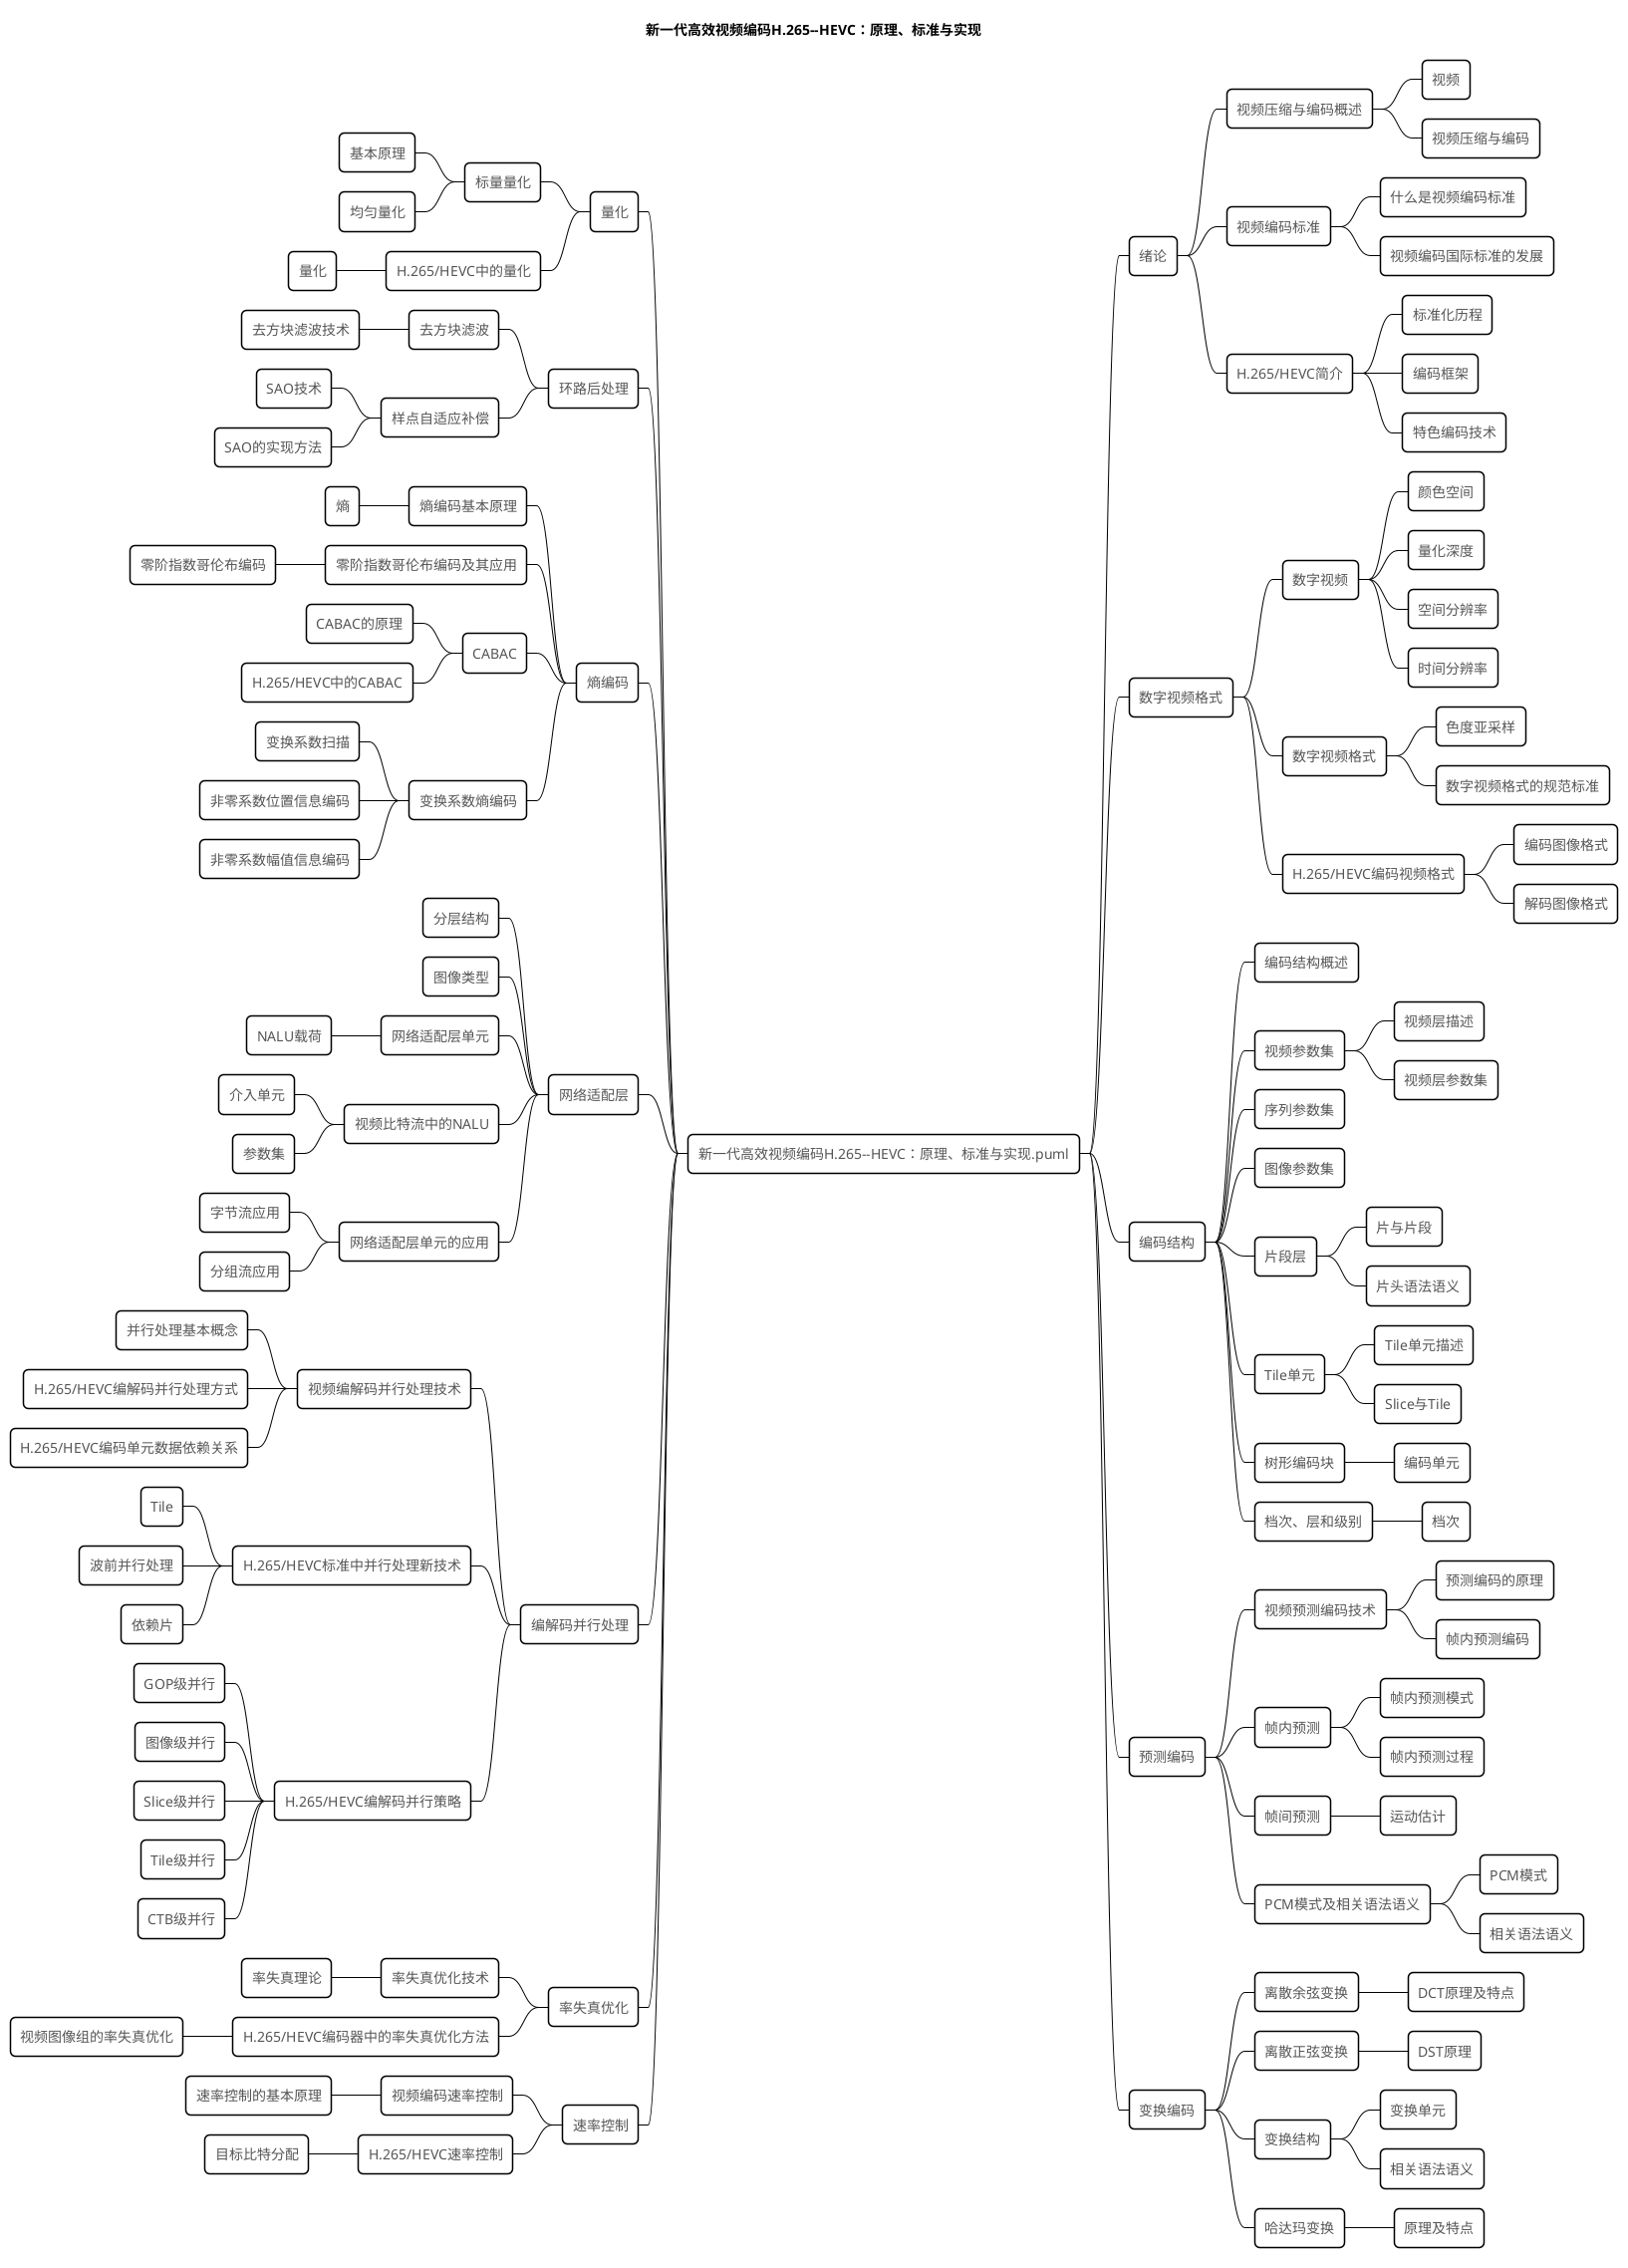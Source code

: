 
@startmindmap

' https://www.processon.com/view/5f327b96f346fb71846b7d19?fromnew=1#map

<style>
mindmapDiagram {
  BackgroundColor white
  LineColor black
  RoundCorner 10
  FontColor #555
}
</style>

title 新一代高效视频编码H.265--HEVC：原理、标准与实现

* 新一代高效视频编码H.265--HEVC：原理、标准与实现.puml

** 绪论
*** 视频压缩与编码概述
**** 视频
**** 视频压缩与编码
*** 视频编码标准
**** 什么是视频编码标准
**** 视频编码国际标准的发展
*** H.265/HEVC简介
**** 标准化历程
**** 编码框架
**** 特色编码技术

** 数字视频格式
*** 数字视频
**** 颜色空间
**** 量化深度
**** 空间分辨率
**** 时间分辨率
*** 数字视频格式
**** 色度亚采样
**** 数字视频格式的规范标准
*** H.265/HEVC编码视频格式
**** 编码图像格式
**** 解码图像格式

** 编码结构
*** 编码结构概述
*** 视频参数集
**** 视频层描述
**** 视频层参数集
*** 序列参数集
*** 图像参数集
*** 片段层
**** 片与片段
**** 片头语法语义
*** Tile单元
**** Tile单元描述
**** Slice与Tile
*** 树形编码块
**** 编码单元
*** 档次、层和级别
**** 档次

** 预测编码
*** 视频预测编码技术
**** 预测编码的原理
**** 帧内预测编码
*** 帧内预测
**** 帧内预测模式
**** 帧内预测过程
*** 帧间预测
**** 运动估计
*** PCM模式及相关语法语义
**** PCM模式
**** 相关语法语义

** 变换编码
*** 离散余弦变换
**** DCT原理及特点
*** 离散正弦变换
**** DST原理
*** 变换结构
**** 变换单元
**** 相关语法语义
*** 哈达玛变换
**** 原理及特点

left side

** 量化
*** 标量量化
**** 基本原理
**** 均匀量化
*** H.265/HEVC中的量化
**** 量化

** 环路后处理
*** 去方块滤波
**** 去方块滤波技术
*** 样点自适应补偿
**** SAO技术
**** SAO的实现方法

** 熵编码
*** 熵编码基本原理
**** 熵
*** 零阶指数哥伦布编码及其应用
**** 零阶指数哥伦布编码
*** CABAC
**** CABAC的原理
**** H.265/HEVC中的CABAC
*** 变换系数熵编码
**** 变换系数扫描
**** 非零系数位置信息编码
**** 非零系数幅值信息编码

** 网络适配层
*** 分层结构
*** 图像类型
*** 网络适配层单元
**** NALU载荷
*** 视频比特流中的NALU
**** 介入单元
**** 参数集
*** 网络适配层单元的应用
**** 字节流应用
**** 分组流应用

** 编解码并行处理
*** 视频编解码并行处理技术
**** 并行处理基本概念
**** H.265/HEVC编解码并行处理方式
**** H.265/HEVC编码单元数据依赖关系
*** H.265/HEVC标准中并行处理新技术
**** Tile
**** 波前并行处理
**** 依赖片
*** H.265/HEVC编解码并行策略
**** GOP级并行
**** 图像级并行
**** Slice级并行
**** Tile级并行
**** CTB级并行

** 率失真优化
*** 率失真优化技术
**** 率失真理论
*** H.265/HEVC编码器中的率失真优化方法
**** 视频图像组的率失真优化

** 速率控制
*** 视频编码速率控制
**** 速率控制的基本原理
*** H.265/HEVC速率控制
**** 目标比特分配

@endmindmap